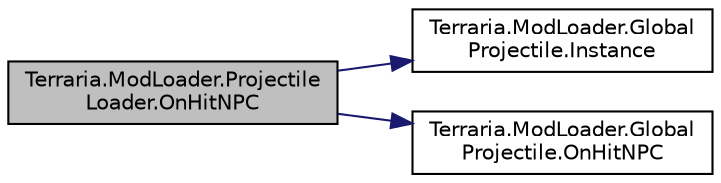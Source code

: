digraph "Terraria.ModLoader.ProjectileLoader.OnHitNPC"
{
  edge [fontname="Helvetica",fontsize="10",labelfontname="Helvetica",labelfontsize="10"];
  node [fontname="Helvetica",fontsize="10",shape=record];
  rankdir="LR";
  Node106 [label="Terraria.ModLoader.Projectile\lLoader.OnHitNPC",height=0.2,width=0.4,color="black", fillcolor="grey75", style="filled", fontcolor="black"];
  Node106 -> Node107 [color="midnightblue",fontsize="10",style="solid",fontname="Helvetica"];
  Node107 [label="Terraria.ModLoader.Global\lProjectile.Instance",height=0.2,width=0.4,color="black", fillcolor="white", style="filled",URL="$class_terraria_1_1_mod_loader_1_1_global_projectile.html#ac385423894e4a48e74b7a185095d4212"];
  Node106 -> Node108 [color="midnightblue",fontsize="10",style="solid",fontname="Helvetica"];
  Node108 [label="Terraria.ModLoader.Global\lProjectile.OnHitNPC",height=0.2,width=0.4,color="black", fillcolor="white", style="filled",URL="$class_terraria_1_1_mod_loader_1_1_global_projectile.html#a6c4760647ac0f9a454989e2b333c7b0c",tooltip="Allows you to create special effects when a projectile hits an NPC (for example, inflicting debuffs)..."];
}
